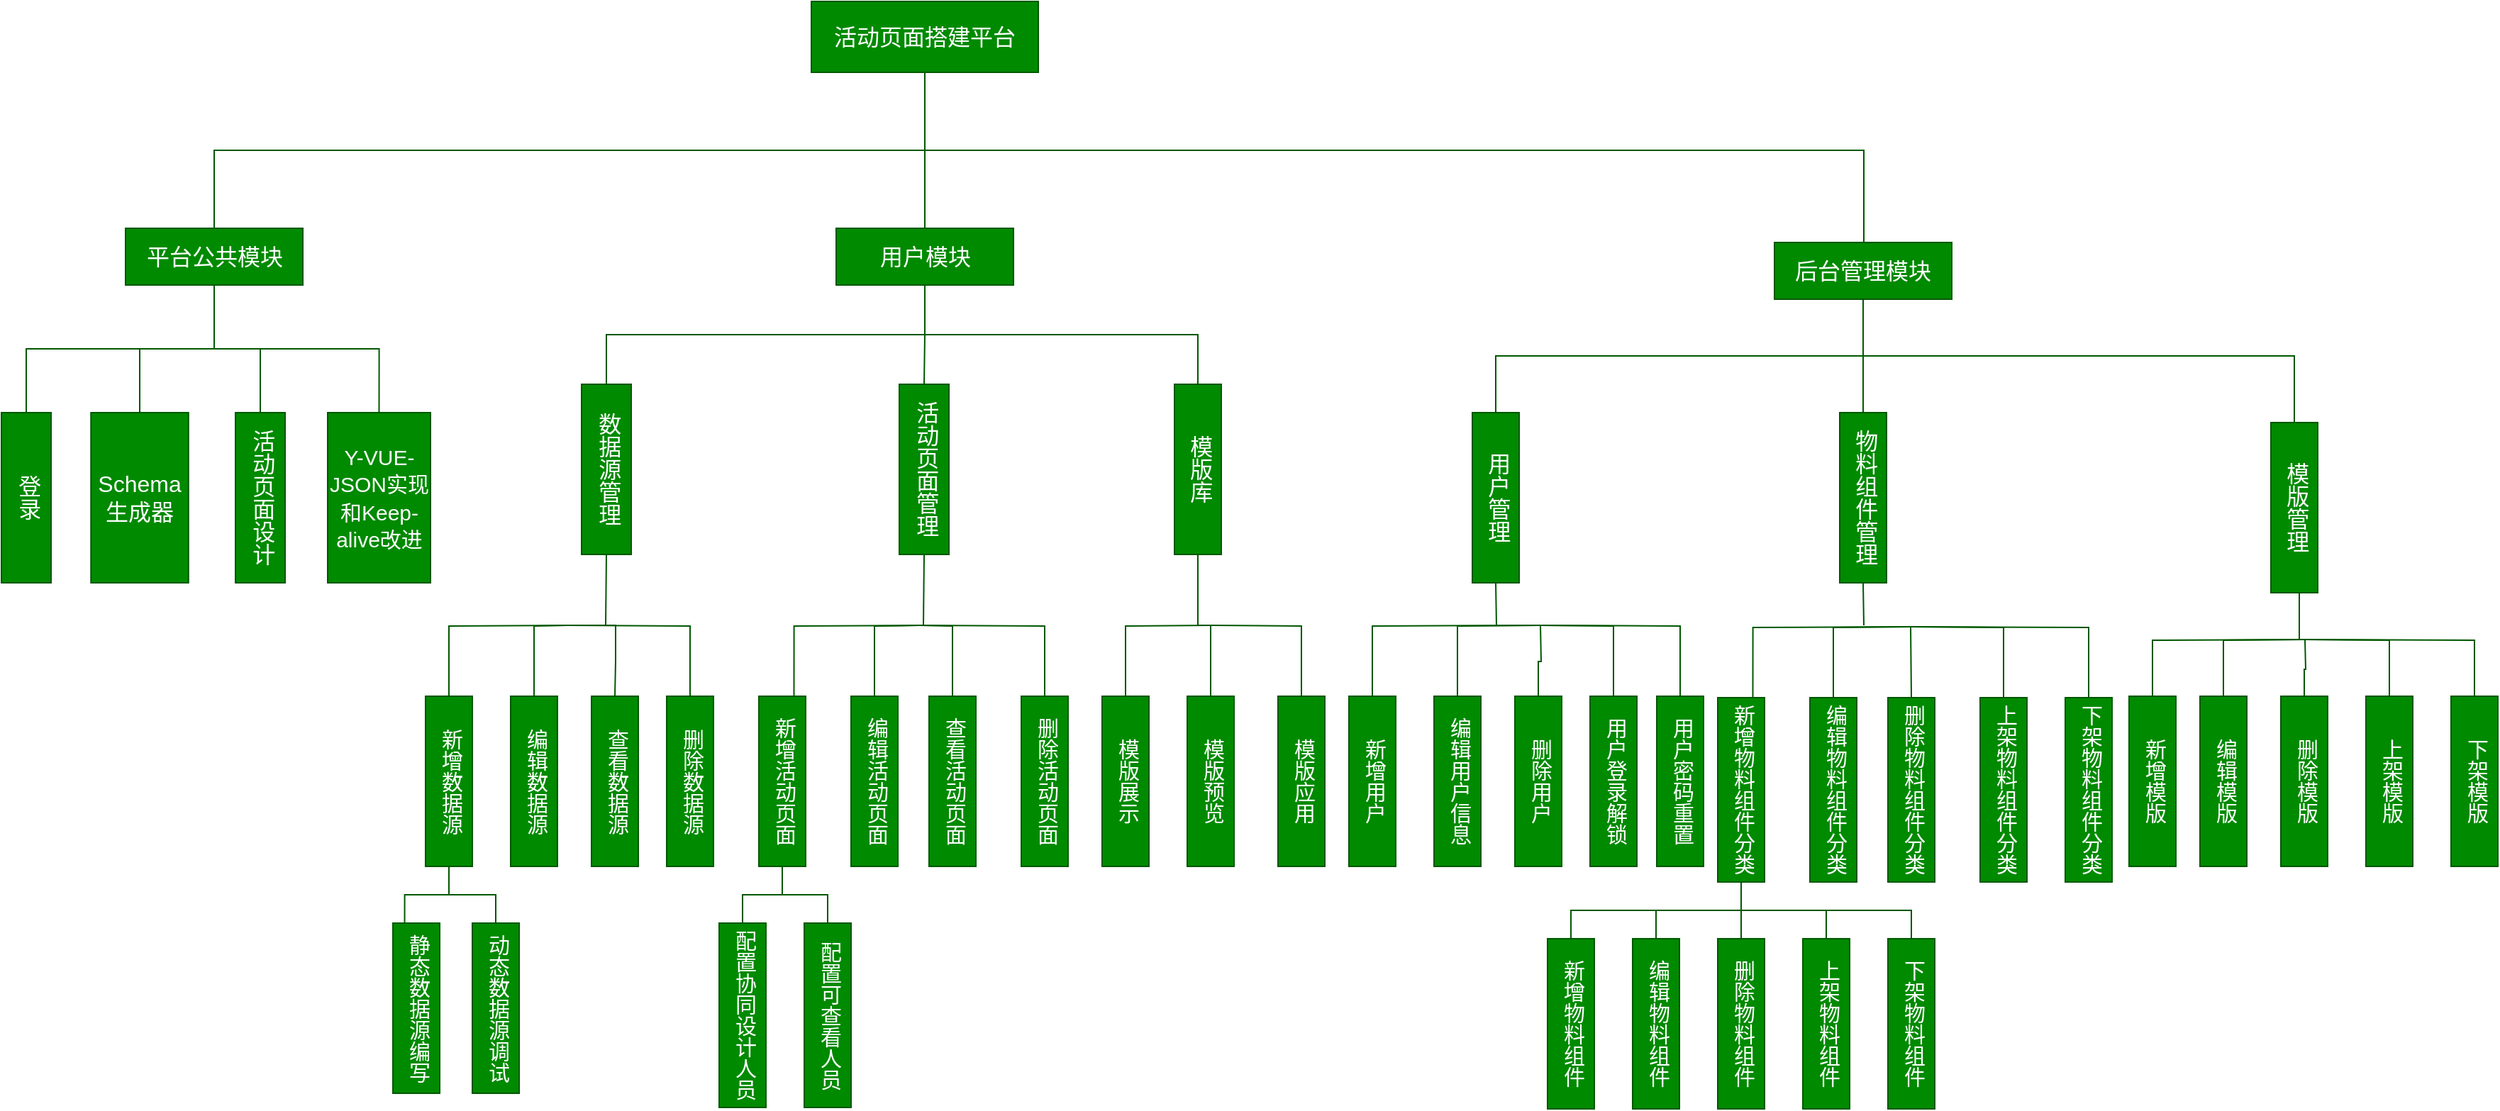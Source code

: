 <mxfile version="24.7.10">
  <diagram name="第 1 页" id="72ZHC42JVb6v5-2pjBy6">
    <mxGraphModel dx="2901" dy="3483" grid="1" gridSize="10" guides="1" tooltips="1" connect="1" arrows="1" fold="1" page="1" pageScale="1" pageWidth="827" pageHeight="1169" math="0" shadow="0">
      <root>
        <mxCell id="0" />
        <mxCell id="1" parent="0" />
        <mxCell id="pIB-OUyVMnTZojbpDNxz-1" style="edgeStyle=orthogonalEdgeStyle;rounded=0;orthogonalLoop=1;jettySize=auto;html=1;exitX=0.5;exitY=1;exitDx=0;exitDy=0;entryX=0.5;entryY=0;entryDx=0;entryDy=0;endArrow=none;endFill=0;fontSize=16;fillColor=#008a00;strokeColor=#005700;" edge="1" parent="1" source="pIB-OUyVMnTZojbpDNxz-4" target="pIB-OUyVMnTZojbpDNxz-8">
          <mxGeometry relative="1" as="geometry" />
        </mxCell>
        <mxCell id="pIB-OUyVMnTZojbpDNxz-2" style="edgeStyle=orthogonalEdgeStyle;rounded=0;orthogonalLoop=1;jettySize=auto;html=1;exitX=0.5;exitY=1;exitDx=0;exitDy=0;endArrow=none;endFill=0;fontSize=16;fillColor=#008a00;strokeColor=#005700;" edge="1" parent="1">
          <mxGeometry relative="1" as="geometry">
            <mxPoint x="441" y="-1995" as="sourcePoint" />
            <mxPoint x="1103" y="-1875" as="targetPoint" />
            <Array as="points">
              <mxPoint x="441" y="-1945" />
              <mxPoint x="1103" y="-1945" />
            </Array>
          </mxGeometry>
        </mxCell>
        <mxCell id="pIB-OUyVMnTZojbpDNxz-3" style="edgeStyle=orthogonalEdgeStyle;rounded=0;orthogonalLoop=1;jettySize=auto;html=1;exitX=0.5;exitY=1;exitDx=0;exitDy=0;entryX=0.5;entryY=0;entryDx=0;entryDy=0;endArrow=none;endFill=0;fontSize=16;fillColor=#008a00;strokeColor=#005700;" edge="1" parent="1" source="pIB-OUyVMnTZojbpDNxz-4" target="pIB-OUyVMnTZojbpDNxz-17">
          <mxGeometry relative="1" as="geometry" />
        </mxCell>
        <mxCell id="pIB-OUyVMnTZojbpDNxz-4" value="&lt;font style=&quot;font-size: 16px;&quot;&gt;活动页面搭建平台&lt;/font&gt;" style="rounded=0;whiteSpace=wrap;html=1;fontSize=16;fillColor=#008a00;fontColor=#ffffff;strokeColor=#005700;" vertex="1" parent="1">
          <mxGeometry x="361" y="-2050" width="160" height="50" as="geometry" />
        </mxCell>
        <mxCell id="pIB-OUyVMnTZojbpDNxz-5" style="edgeStyle=orthogonalEdgeStyle;rounded=0;orthogonalLoop=1;jettySize=auto;html=1;exitX=0.5;exitY=1;exitDx=0;exitDy=0;entryX=0.5;entryY=0;entryDx=0;entryDy=0;endArrow=none;endFill=0;fontSize=16;fillColor=#008a00;strokeColor=#005700;" edge="1" parent="1" source="pIB-OUyVMnTZojbpDNxz-8" target="pIB-OUyVMnTZojbpDNxz-18">
          <mxGeometry relative="1" as="geometry" />
        </mxCell>
        <mxCell id="pIB-OUyVMnTZojbpDNxz-6" style="edgeStyle=orthogonalEdgeStyle;rounded=0;orthogonalLoop=1;jettySize=auto;html=1;exitX=0.5;exitY=1;exitDx=0;exitDy=0;entryX=0.5;entryY=0;entryDx=0;entryDy=0;endArrow=none;endFill=0;fontSize=16;fillColor=#008a00;strokeColor=#005700;" edge="1" parent="1" source="pIB-OUyVMnTZojbpDNxz-8" target="pIB-OUyVMnTZojbpDNxz-19">
          <mxGeometry relative="1" as="geometry" />
        </mxCell>
        <mxCell id="pIB-OUyVMnTZojbpDNxz-7" style="edgeStyle=orthogonalEdgeStyle;rounded=0;orthogonalLoop=1;jettySize=auto;html=1;exitX=0.5;exitY=1;exitDx=0;exitDy=0;entryX=0.5;entryY=0;entryDx=0;entryDy=0;endArrow=none;endFill=0;fontSize=16;fillColor=#008a00;strokeColor=#005700;" edge="1" parent="1" source="pIB-OUyVMnTZojbpDNxz-8" target="pIB-OUyVMnTZojbpDNxz-20">
          <mxGeometry relative="1" as="geometry" />
        </mxCell>
        <mxCell id="pIB-OUyVMnTZojbpDNxz-8" value="用户模块" style="rounded=0;whiteSpace=wrap;html=1;fontSize=16;fillColor=#008a00;fontColor=#ffffff;strokeColor=#005700;" vertex="1" parent="1">
          <mxGeometry x="378.5" y="-1890" width="125" height="40" as="geometry" />
        </mxCell>
        <mxCell id="pIB-OUyVMnTZojbpDNxz-9" style="edgeStyle=orthogonalEdgeStyle;rounded=0;orthogonalLoop=1;jettySize=auto;html=1;exitX=0.5;exitY=1;exitDx=0;exitDy=0;entryX=0.5;entryY=0;entryDx=0;entryDy=0;endArrow=none;endFill=0;fontSize=16;fillColor=#008a00;strokeColor=#005700;" edge="1" parent="1" source="pIB-OUyVMnTZojbpDNxz-12" target="pIB-OUyVMnTZojbpDNxz-22">
          <mxGeometry relative="1" as="geometry" />
        </mxCell>
        <mxCell id="pIB-OUyVMnTZojbpDNxz-10" style="edgeStyle=orthogonalEdgeStyle;rounded=0;orthogonalLoop=1;jettySize=auto;html=1;exitX=0.5;exitY=1;exitDx=0;exitDy=0;entryX=0.5;entryY=0;entryDx=0;entryDy=0;endArrow=none;endFill=0;fontSize=16;fillColor=#008a00;strokeColor=#005700;" edge="1" parent="1" source="pIB-OUyVMnTZojbpDNxz-12" target="pIB-OUyVMnTZojbpDNxz-23">
          <mxGeometry relative="1" as="geometry" />
        </mxCell>
        <mxCell id="pIB-OUyVMnTZojbpDNxz-11" style="edgeStyle=orthogonalEdgeStyle;rounded=0;orthogonalLoop=1;jettySize=auto;html=1;exitX=0.5;exitY=1;exitDx=0;exitDy=0;entryX=0.5;entryY=0;entryDx=0;entryDy=0;endArrow=none;endFill=0;fontSize=16;fillColor=#008a00;strokeColor=#005700;" edge="1" parent="1" source="pIB-OUyVMnTZojbpDNxz-12" target="pIB-OUyVMnTZojbpDNxz-24">
          <mxGeometry relative="1" as="geometry">
            <Array as="points">
              <mxPoint x="1103" y="-1800" />
              <mxPoint x="1407" y="-1800" />
            </Array>
          </mxGeometry>
        </mxCell>
        <mxCell id="pIB-OUyVMnTZojbpDNxz-12" value="后台管理模块" style="rounded=0;whiteSpace=wrap;html=1;fontSize=16;fillColor=#008a00;fontColor=#ffffff;strokeColor=#005700;" vertex="1" parent="1">
          <mxGeometry x="1040" y="-1880" width="125" height="40" as="geometry" />
        </mxCell>
        <mxCell id="pIB-OUyVMnTZojbpDNxz-13" style="edgeStyle=orthogonalEdgeStyle;rounded=0;orthogonalLoop=1;jettySize=auto;html=1;exitX=0.5;exitY=1;exitDx=0;exitDy=0;endArrow=none;endFill=0;fontSize=16;fillColor=#008a00;strokeColor=#005700;" edge="1" parent="1" source="pIB-OUyVMnTZojbpDNxz-17" target="pIB-OUyVMnTZojbpDNxz-25">
          <mxGeometry relative="1" as="geometry" />
        </mxCell>
        <mxCell id="pIB-OUyVMnTZojbpDNxz-14" style="edgeStyle=orthogonalEdgeStyle;rounded=0;orthogonalLoop=1;jettySize=auto;html=1;exitX=0.5;exitY=1;exitDx=0;exitDy=0;entryX=0.5;entryY=0;entryDx=0;entryDy=0;endArrow=none;endFill=0;fontSize=16;fillColor=#008a00;strokeColor=#005700;" edge="1" parent="1" source="pIB-OUyVMnTZojbpDNxz-17" target="pIB-OUyVMnTZojbpDNxz-26">
          <mxGeometry relative="1" as="geometry" />
        </mxCell>
        <mxCell id="pIB-OUyVMnTZojbpDNxz-15" style="edgeStyle=orthogonalEdgeStyle;rounded=0;orthogonalLoop=1;jettySize=auto;html=1;exitX=0.5;exitY=1;exitDx=0;exitDy=0;endArrow=none;endFill=0;fontSize=16;fillColor=#008a00;strokeColor=#005700;" edge="1" parent="1" source="pIB-OUyVMnTZojbpDNxz-17" target="pIB-OUyVMnTZojbpDNxz-21">
          <mxGeometry relative="1" as="geometry" />
        </mxCell>
        <mxCell id="pIB-OUyVMnTZojbpDNxz-16" style="edgeStyle=orthogonalEdgeStyle;rounded=0;orthogonalLoop=1;jettySize=auto;html=1;exitX=0.5;exitY=1;exitDx=0;exitDy=0;entryX=0.5;entryY=0;entryDx=0;entryDy=0;endArrow=none;endFill=0;fillColor=#008a00;strokeColor=#005700;" edge="1" parent="1" source="pIB-OUyVMnTZojbpDNxz-17" target="pIB-OUyVMnTZojbpDNxz-27">
          <mxGeometry relative="1" as="geometry" />
        </mxCell>
        <mxCell id="pIB-OUyVMnTZojbpDNxz-17" value="平台公共模块" style="rounded=0;whiteSpace=wrap;html=1;fontSize=16;fillColor=#008a00;fontColor=#ffffff;strokeColor=#005700;" vertex="1" parent="1">
          <mxGeometry x="-122.5" y="-1890" width="125" height="40" as="geometry" />
        </mxCell>
        <mxCell id="pIB-OUyVMnTZojbpDNxz-62" style="edgeStyle=orthogonalEdgeStyle;rounded=0;orthogonalLoop=1;jettySize=auto;html=1;exitX=0.5;exitY=1;exitDx=0;exitDy=0;endArrow=none;endFill=0;fillColor=#008a00;strokeColor=#005700;" edge="1" parent="1" source="pIB-OUyVMnTZojbpDNxz-18">
          <mxGeometry relative="1" as="geometry">
            <mxPoint x="216" y="-1610" as="targetPoint" />
          </mxGeometry>
        </mxCell>
        <mxCell id="pIB-OUyVMnTZojbpDNxz-18" value="数据源管理" style="rounded=0;whiteSpace=wrap;html=1;verticalAlign=middle;align=center;labelPosition=center;verticalLabelPosition=middle;textDirection=vertical-rl;fontSize=16;fillColor=#008a00;fontColor=#ffffff;strokeColor=#005700;" vertex="1" parent="1">
          <mxGeometry x="199" y="-1780" width="35" height="120" as="geometry" />
        </mxCell>
        <mxCell id="pIB-OUyVMnTZojbpDNxz-61" style="edgeStyle=orthogonalEdgeStyle;rounded=0;orthogonalLoop=1;jettySize=auto;html=1;exitX=0.5;exitY=1;exitDx=0;exitDy=0;endArrow=none;endFill=0;fillColor=#008a00;strokeColor=#005700;" edge="1" parent="1" source="pIB-OUyVMnTZojbpDNxz-19">
          <mxGeometry relative="1" as="geometry">
            <mxPoint x="440" y="-1610" as="targetPoint" />
          </mxGeometry>
        </mxCell>
        <mxCell id="pIB-OUyVMnTZojbpDNxz-19" value="活动页面管理" style="rounded=0;whiteSpace=wrap;html=1;verticalAlign=middle;align=center;labelPosition=center;verticalLabelPosition=middle;textDirection=vertical-rl;strokeWidth=1;fontSize=16;fillColor=#008a00;fontColor=#ffffff;strokeColor=#005700;" vertex="1" parent="1">
          <mxGeometry x="423" y="-1780" width="35" height="120" as="geometry" />
        </mxCell>
        <mxCell id="pIB-OUyVMnTZojbpDNxz-64" style="edgeStyle=orthogonalEdgeStyle;rounded=0;orthogonalLoop=1;jettySize=auto;html=1;exitX=0.5;exitY=1;exitDx=0;exitDy=0;entryX=0.5;entryY=0;entryDx=0;entryDy=0;endArrow=none;endFill=0;fillColor=#008a00;strokeColor=#005700;" edge="1" parent="1" source="pIB-OUyVMnTZojbpDNxz-20" target="pIB-OUyVMnTZojbpDNxz-56">
          <mxGeometry relative="1" as="geometry" />
        </mxCell>
        <mxCell id="pIB-OUyVMnTZojbpDNxz-20" value="模版库" style="rounded=0;whiteSpace=wrap;html=1;verticalAlign=middle;align=center;labelPosition=center;verticalLabelPosition=middle;textDirection=vertical-rl;spacing=0;fontSize=16;fillColor=#008a00;fontColor=#ffffff;strokeColor=#005700;" vertex="1" parent="1">
          <mxGeometry x="617" y="-1780" width="33" height="120" as="geometry" />
        </mxCell>
        <mxCell id="pIB-OUyVMnTZojbpDNxz-21" value="活动页面设计" style="rounded=0;whiteSpace=wrap;html=1;verticalAlign=middle;align=center;labelPosition=center;verticalLabelPosition=middle;textDirection=vertical-rl;fontSize=16;fillColor=#008a00;fontColor=#ffffff;strokeColor=#005700;" vertex="1" parent="1">
          <mxGeometry x="-45" y="-1760" width="35" height="120" as="geometry" />
        </mxCell>
        <mxCell id="pIB-OUyVMnTZojbpDNxz-105" style="edgeStyle=orthogonalEdgeStyle;rounded=0;orthogonalLoop=1;jettySize=auto;html=1;exitX=0.5;exitY=1;exitDx=0;exitDy=0;endArrow=none;endFill=0;fillColor=#008a00;strokeColor=#005700;" edge="1" parent="1" source="pIB-OUyVMnTZojbpDNxz-22">
          <mxGeometry relative="1" as="geometry">
            <mxPoint x="844" y="-1610" as="targetPoint" />
          </mxGeometry>
        </mxCell>
        <mxCell id="pIB-OUyVMnTZojbpDNxz-22" value="用户管理" style="rounded=0;whiteSpace=wrap;html=1;verticalAlign=middle;align=center;labelPosition=center;verticalLabelPosition=middle;textDirection=vertical-rl;spacing=0;fontSize=16;fillColor=#008a00;fontColor=#ffffff;strokeColor=#005700;" vertex="1" parent="1">
          <mxGeometry x="827" y="-1760" width="33" height="120" as="geometry" />
        </mxCell>
        <mxCell id="pIB-OUyVMnTZojbpDNxz-106" style="edgeStyle=orthogonalEdgeStyle;rounded=0;orthogonalLoop=1;jettySize=auto;html=1;exitX=0.5;exitY=1;exitDx=0;exitDy=0;endArrow=none;endFill=0;fillColor=#008a00;strokeColor=#005700;" edge="1" parent="1" source="pIB-OUyVMnTZojbpDNxz-23">
          <mxGeometry relative="1" as="geometry">
            <mxPoint x="1103" y="-1610" as="targetPoint" />
          </mxGeometry>
        </mxCell>
        <mxCell id="pIB-OUyVMnTZojbpDNxz-23" value="物料组件管理" style="rounded=0;whiteSpace=wrap;html=1;verticalAlign=middle;align=center;labelPosition=center;verticalLabelPosition=middle;textDirection=vertical-rl;spacing=0;fontSize=16;fillColor=#008a00;fontColor=#ffffff;strokeColor=#005700;" vertex="1" parent="1">
          <mxGeometry x="1086" y="-1760" width="33" height="120" as="geometry" />
        </mxCell>
        <mxCell id="pIB-OUyVMnTZojbpDNxz-107" style="edgeStyle=orthogonalEdgeStyle;rounded=0;orthogonalLoop=1;jettySize=auto;html=1;exitX=0.5;exitY=1;exitDx=0;exitDy=0;endArrow=none;endFill=0;fillColor=#008a00;strokeColor=#005700;" edge="1" parent="1" source="pIB-OUyVMnTZojbpDNxz-24">
          <mxGeometry relative="1" as="geometry">
            <mxPoint x="1410" y="-1600" as="targetPoint" />
          </mxGeometry>
        </mxCell>
        <mxCell id="pIB-OUyVMnTZojbpDNxz-24" value="模版管理" style="rounded=0;whiteSpace=wrap;html=1;verticalAlign=middle;align=center;labelPosition=center;verticalLabelPosition=middle;textDirection=vertical-rl;spacing=0;fontSize=16;fillColor=#008a00;fontColor=#ffffff;strokeColor=#005700;" vertex="1" parent="1">
          <mxGeometry x="1390" y="-1753" width="33" height="120" as="geometry" />
        </mxCell>
        <mxCell id="pIB-OUyVMnTZojbpDNxz-25" value="Schema&lt;div style=&quot;font-size: 16px;&quot;&gt;生成器&lt;/div&gt;" style="rounded=0;whiteSpace=wrap;html=1;verticalAlign=middle;align=center;labelPosition=center;verticalLabelPosition=middle;textDirection=rtl;fontSize=16;fillColor=#008a00;fontColor=#ffffff;strokeColor=#005700;" vertex="1" parent="1">
          <mxGeometry x="-146.87" y="-1760" width="68.75" height="120" as="geometry" />
        </mxCell>
        <mxCell id="pIB-OUyVMnTZojbpDNxz-26" value="登录" style="rounded=0;whiteSpace=wrap;html=1;verticalAlign=middle;align=center;labelPosition=center;verticalLabelPosition=middle;textDirection=vertical-rl;fontSize=16;fillColor=#008a00;fontColor=#ffffff;strokeColor=#005700;" vertex="1" parent="1">
          <mxGeometry x="-210" y="-1760" width="35" height="120" as="geometry" />
        </mxCell>
        <mxCell id="pIB-OUyVMnTZojbpDNxz-27" value="&lt;font style=&quot;font-size: 15px;&quot;&gt;Y-VUE-JSON实现和Keep-alive改进&lt;/font&gt;" style="rounded=0;whiteSpace=wrap;html=1;verticalAlign=middle;align=center;labelPosition=center;verticalLabelPosition=middle;textDirection=rtl;fontSize=16;fillColor=#008a00;fontColor=#ffffff;strokeColor=#005700;" vertex="1" parent="1">
          <mxGeometry x="20" y="-1760" width="72.5" height="120" as="geometry" />
        </mxCell>
        <mxCell id="pIB-OUyVMnTZojbpDNxz-28" style="edgeStyle=orthogonalEdgeStyle;rounded=0;orthogonalLoop=1;jettySize=auto;html=1;exitX=0.5;exitY=1;exitDx=0;exitDy=0;entryX=0.5;entryY=0;entryDx=0;entryDy=0;endArrow=none;endFill=0;fontSize=15;fillColor=#008a00;strokeColor=#005700;" edge="1" parent="1" target="pIB-OUyVMnTZojbpDNxz-40">
          <mxGeometry relative="1" as="geometry">
            <mxPoint x="189" y="-1610" as="sourcePoint" />
          </mxGeometry>
        </mxCell>
        <mxCell id="pIB-OUyVMnTZojbpDNxz-29" style="edgeStyle=orthogonalEdgeStyle;rounded=0;orthogonalLoop=1;jettySize=auto;html=1;exitX=0.5;exitY=1;exitDx=0;exitDy=0;entryX=0.5;entryY=0;entryDx=0;entryDy=0;endArrow=none;endFill=0;fontSize=15;fillColor=#008a00;strokeColor=#005700;" edge="1" parent="1" target="pIB-OUyVMnTZojbpDNxz-41">
          <mxGeometry relative="1" as="geometry">
            <mxPoint x="189" y="-1610" as="sourcePoint" />
          </mxGeometry>
        </mxCell>
        <mxCell id="pIB-OUyVMnTZojbpDNxz-30" style="edgeStyle=orthogonalEdgeStyle;rounded=0;orthogonalLoop=1;jettySize=auto;html=1;exitX=0.5;exitY=1;exitDx=0;exitDy=0;entryX=0.5;entryY=0;entryDx=0;entryDy=0;endArrow=none;endFill=0;fontSize=15;fillColor=#008a00;strokeColor=#005700;" edge="1" parent="1" target="pIB-OUyVMnTZojbpDNxz-42">
          <mxGeometry relative="1" as="geometry">
            <Array as="points">
              <mxPoint x="223" y="-1610" />
              <mxPoint x="223" y="-1585" />
            </Array>
            <mxPoint x="189" y="-1610" as="sourcePoint" />
          </mxGeometry>
        </mxCell>
        <mxCell id="pIB-OUyVMnTZojbpDNxz-31" style="edgeStyle=orthogonalEdgeStyle;rounded=0;orthogonalLoop=1;jettySize=auto;html=1;exitX=0.5;exitY=1;exitDx=0;exitDy=0;entryX=0.5;entryY=0;entryDx=0;entryDy=0;endArrow=none;endFill=0;fontSize=15;fillColor=#008a00;strokeColor=#005700;" edge="1" parent="1" target="pIB-OUyVMnTZojbpDNxz-43">
          <mxGeometry relative="1" as="geometry">
            <mxPoint x="189" y="-1610" as="sourcePoint" />
          </mxGeometry>
        </mxCell>
        <mxCell id="pIB-OUyVMnTZojbpDNxz-32" style="edgeStyle=orthogonalEdgeStyle;rounded=0;orthogonalLoop=1;jettySize=auto;html=1;exitX=0.5;exitY=1;exitDx=0;exitDy=0;entryX=0.75;entryY=0;entryDx=0;entryDy=0;endArrow=none;endFill=0;fontSize=15;fillColor=#008a00;strokeColor=#005700;" edge="1" parent="1" target="pIB-OUyVMnTZojbpDNxz-48">
          <mxGeometry relative="1" as="geometry">
            <mxPoint x="437" y="-1610" as="sourcePoint" />
          </mxGeometry>
        </mxCell>
        <mxCell id="pIB-OUyVMnTZojbpDNxz-33" style="edgeStyle=orthogonalEdgeStyle;rounded=0;orthogonalLoop=1;jettySize=auto;html=1;exitX=0.5;exitY=1;exitDx=0;exitDy=0;entryX=0.5;entryY=0;entryDx=0;entryDy=0;endArrow=none;endFill=0;fontSize=15;fillColor=#008a00;strokeColor=#005700;" edge="1" parent="1" target="pIB-OUyVMnTZojbpDNxz-49">
          <mxGeometry relative="1" as="geometry">
            <mxPoint x="437" y="-1610" as="sourcePoint" />
          </mxGeometry>
        </mxCell>
        <mxCell id="pIB-OUyVMnTZojbpDNxz-34" style="edgeStyle=orthogonalEdgeStyle;rounded=0;orthogonalLoop=1;jettySize=auto;html=1;exitX=0.5;exitY=1;exitDx=0;exitDy=0;entryX=0.5;entryY=0;entryDx=0;entryDy=0;endArrow=none;endFill=0;fontSize=15;fillColor=#008a00;strokeColor=#005700;" edge="1" parent="1" target="pIB-OUyVMnTZojbpDNxz-50">
          <mxGeometry relative="1" as="geometry">
            <mxPoint x="437" y="-1610" as="sourcePoint" />
          </mxGeometry>
        </mxCell>
        <mxCell id="pIB-OUyVMnTZojbpDNxz-35" style="edgeStyle=orthogonalEdgeStyle;rounded=0;orthogonalLoop=1;jettySize=auto;html=1;exitX=0.5;exitY=1;exitDx=0;exitDy=0;entryX=0.5;entryY=0;entryDx=0;entryDy=0;endArrow=none;endFill=0;fontSize=15;fillColor=#008a00;strokeColor=#005700;" edge="1" parent="1" target="pIB-OUyVMnTZojbpDNxz-51">
          <mxGeometry relative="1" as="geometry">
            <mxPoint x="437" y="-1610" as="sourcePoint" />
          </mxGeometry>
        </mxCell>
        <mxCell id="pIB-OUyVMnTZojbpDNxz-36" style="edgeStyle=orthogonalEdgeStyle;rounded=0;orthogonalLoop=1;jettySize=auto;html=1;exitX=0.5;exitY=1;exitDx=0;exitDy=0;endArrow=none;endFill=0;fontSize=15;fillColor=#008a00;strokeColor=#005700;" edge="1" parent="1" target="pIB-OUyVMnTZojbpDNxz-54">
          <mxGeometry relative="1" as="geometry">
            <mxPoint x="643" y="-1610" as="sourcePoint" />
          </mxGeometry>
        </mxCell>
        <mxCell id="pIB-OUyVMnTZojbpDNxz-37" style="edgeStyle=orthogonalEdgeStyle;rounded=0;orthogonalLoop=1;jettySize=auto;html=1;exitX=0.5;exitY=1;exitDx=0;exitDy=0;entryX=0.5;entryY=0;entryDx=0;entryDy=0;endArrow=none;endFill=0;fontSize=15;fillColor=#008a00;strokeColor=#005700;" edge="1" parent="1" target="pIB-OUyVMnTZojbpDNxz-55">
          <mxGeometry relative="1" as="geometry">
            <mxPoint x="643" y="-1610" as="sourcePoint" />
          </mxGeometry>
        </mxCell>
        <mxCell id="pIB-OUyVMnTZojbpDNxz-38" style="edgeStyle=orthogonalEdgeStyle;rounded=0;orthogonalLoop=1;jettySize=auto;html=1;exitX=0.5;exitY=1;exitDx=0;exitDy=0;entryX=0.25;entryY=0;entryDx=0;entryDy=0;endArrow=none;endFill=0;fontSize=15;fillColor=#008a00;strokeColor=#005700;" edge="1" parent="1" source="pIB-OUyVMnTZojbpDNxz-40" target="pIB-OUyVMnTZojbpDNxz-44">
          <mxGeometry relative="1" as="geometry">
            <Array as="points">
              <mxPoint x="106" y="-1420" />
              <mxPoint x="74" y="-1420" />
            </Array>
          </mxGeometry>
        </mxCell>
        <mxCell id="pIB-OUyVMnTZojbpDNxz-39" style="edgeStyle=orthogonalEdgeStyle;rounded=0;orthogonalLoop=1;jettySize=auto;html=1;exitX=0.5;exitY=1;exitDx=0;exitDy=0;endArrow=none;endFill=0;fontSize=15;fillColor=#008a00;strokeColor=#005700;" edge="1" parent="1" source="pIB-OUyVMnTZojbpDNxz-40" target="pIB-OUyVMnTZojbpDNxz-45">
          <mxGeometry relative="1" as="geometry" />
        </mxCell>
        <mxCell id="pIB-OUyVMnTZojbpDNxz-40" value="新增数据源" style="rounded=0;whiteSpace=wrap;html=1;verticalAlign=middle;align=center;labelPosition=center;verticalLabelPosition=middle;textDirection=vertical-rl;spacing=0;fontSize=15;fillColor=#008a00;fontColor=#ffffff;strokeColor=#005700;" vertex="1" parent="1">
          <mxGeometry x="89" y="-1560" width="33" height="120" as="geometry" />
        </mxCell>
        <mxCell id="pIB-OUyVMnTZojbpDNxz-41" value="编辑数据源" style="rounded=0;whiteSpace=wrap;html=1;verticalAlign=middle;align=center;labelPosition=center;verticalLabelPosition=middle;textDirection=vertical-rl;spacing=0;fontSize=15;fillColor=#008a00;fontColor=#ffffff;strokeColor=#005700;" vertex="1" parent="1">
          <mxGeometry x="149" y="-1560" width="33" height="120" as="geometry" />
        </mxCell>
        <mxCell id="pIB-OUyVMnTZojbpDNxz-42" value="查看数据源" style="rounded=0;whiteSpace=wrap;html=1;verticalAlign=middle;align=center;labelPosition=center;verticalLabelPosition=middle;textDirection=vertical-rl;spacing=0;fontSize=15;fillColor=#008a00;fontColor=#ffffff;strokeColor=#005700;" vertex="1" parent="1">
          <mxGeometry x="206" y="-1560" width="33" height="120" as="geometry" />
        </mxCell>
        <mxCell id="pIB-OUyVMnTZojbpDNxz-43" value="删除数据源" style="rounded=0;whiteSpace=wrap;html=1;verticalAlign=middle;align=center;labelPosition=center;verticalLabelPosition=middle;textDirection=vertical-rl;spacing=0;fontSize=15;fillColor=#008a00;fontColor=#ffffff;strokeColor=#005700;" vertex="1" parent="1">
          <mxGeometry x="259" y="-1560" width="33" height="120" as="geometry" />
        </mxCell>
        <mxCell id="pIB-OUyVMnTZojbpDNxz-44" value="静态数据源编写" style="rounded=0;whiteSpace=wrap;html=1;verticalAlign=middle;align=center;labelPosition=center;verticalLabelPosition=middle;textDirection=vertical-rl;spacing=0;fontSize=15;fillColor=#008a00;fontColor=#ffffff;strokeColor=#005700;" vertex="1" parent="1">
          <mxGeometry x="66" y="-1400" width="33" height="120" as="geometry" />
        </mxCell>
        <mxCell id="pIB-OUyVMnTZojbpDNxz-45" value="动态数据源调试" style="rounded=0;whiteSpace=wrap;html=1;verticalAlign=middle;align=center;labelPosition=center;verticalLabelPosition=middle;textDirection=vertical-rl;spacing=0;fontSize=15;fillColor=#008a00;fontColor=#ffffff;strokeColor=#005700;" vertex="1" parent="1">
          <mxGeometry x="122" y="-1400" width="33" height="120" as="geometry" />
        </mxCell>
        <mxCell id="pIB-OUyVMnTZojbpDNxz-46" style="edgeStyle=orthogonalEdgeStyle;rounded=0;orthogonalLoop=1;jettySize=auto;html=1;exitX=0.5;exitY=1;exitDx=0;exitDy=0;entryX=0.5;entryY=0;entryDx=0;entryDy=0;endArrow=none;endFill=0;fontSize=15;fillColor=#008a00;strokeColor=#005700;" edge="1" parent="1" source="pIB-OUyVMnTZojbpDNxz-48" target="pIB-OUyVMnTZojbpDNxz-52">
          <mxGeometry relative="1" as="geometry" />
        </mxCell>
        <mxCell id="pIB-OUyVMnTZojbpDNxz-47" style="edgeStyle=orthogonalEdgeStyle;rounded=0;orthogonalLoop=1;jettySize=auto;html=1;exitX=0.5;exitY=1;exitDx=0;exitDy=0;entryX=0.5;entryY=0;entryDx=0;entryDy=0;endArrow=none;endFill=0;fontSize=15;fillColor=#008a00;strokeColor=#005700;" edge="1" parent="1" source="pIB-OUyVMnTZojbpDNxz-48" target="pIB-OUyVMnTZojbpDNxz-53">
          <mxGeometry relative="1" as="geometry" />
        </mxCell>
        <mxCell id="pIB-OUyVMnTZojbpDNxz-48" value="新增活动页面" style="rounded=0;whiteSpace=wrap;html=1;verticalAlign=middle;align=center;labelPosition=center;verticalLabelPosition=middle;textDirection=vertical-rl;spacing=0;fontSize=15;fillColor=#008a00;fontColor=#ffffff;strokeColor=#005700;" vertex="1" parent="1">
          <mxGeometry x="324" y="-1560" width="33" height="120" as="geometry" />
        </mxCell>
        <mxCell id="pIB-OUyVMnTZojbpDNxz-49" value="编辑活动页面" style="rounded=0;whiteSpace=wrap;html=1;verticalAlign=middle;align=center;labelPosition=center;verticalLabelPosition=middle;textDirection=vertical-rl;spacing=0;fontSize=15;fillColor=#008a00;fontColor=#ffffff;strokeColor=#005700;" vertex="1" parent="1">
          <mxGeometry x="389" y="-1560" width="33" height="120" as="geometry" />
        </mxCell>
        <mxCell id="pIB-OUyVMnTZojbpDNxz-50" value="查看活动页面" style="rounded=0;whiteSpace=wrap;html=1;verticalAlign=middle;align=center;labelPosition=center;verticalLabelPosition=middle;textDirection=vertical-rl;spacing=0;fontSize=15;fillColor=#008a00;fontColor=#ffffff;strokeColor=#005700;" vertex="1" parent="1">
          <mxGeometry x="444" y="-1560" width="33" height="120" as="geometry" />
        </mxCell>
        <mxCell id="pIB-OUyVMnTZojbpDNxz-51" value="删除活动页面" style="rounded=0;whiteSpace=wrap;html=1;verticalAlign=middle;align=center;labelPosition=center;verticalLabelPosition=middle;textDirection=vertical-rl;spacing=0;fontSize=15;fillColor=#008a00;fontColor=#ffffff;strokeColor=#005700;" vertex="1" parent="1">
          <mxGeometry x="509" y="-1560" width="33" height="120" as="geometry" />
        </mxCell>
        <mxCell id="pIB-OUyVMnTZojbpDNxz-52" value="配置协同设计人员" style="rounded=0;whiteSpace=wrap;html=1;verticalAlign=middle;align=center;labelPosition=center;verticalLabelPosition=middle;textDirection=vertical-rl;spacing=0;fontSize=15;fillColor=#008a00;fontColor=#ffffff;strokeColor=#005700;" vertex="1" parent="1">
          <mxGeometry x="296" y="-1400" width="33" height="130" as="geometry" />
        </mxCell>
        <mxCell id="pIB-OUyVMnTZojbpDNxz-53" value="配置可查看人员" style="rounded=0;whiteSpace=wrap;html=1;verticalAlign=middle;align=center;labelPosition=center;verticalLabelPosition=middle;textDirection=vertical-rl;spacing=0;fontSize=15;fillColor=#008a00;fontColor=#ffffff;strokeColor=#005700;" vertex="1" parent="1">
          <mxGeometry x="356" y="-1400" width="33" height="130" as="geometry" />
        </mxCell>
        <mxCell id="pIB-OUyVMnTZojbpDNxz-54" value="模版展示" style="rounded=0;whiteSpace=wrap;html=1;verticalAlign=middle;align=center;labelPosition=center;verticalLabelPosition=middle;textDirection=vertical-rl;spacing=0;fontSize=15;fillColor=#008a00;fontColor=#ffffff;strokeColor=#005700;" vertex="1" parent="1">
          <mxGeometry x="566" y="-1560" width="33" height="120" as="geometry" />
        </mxCell>
        <mxCell id="pIB-OUyVMnTZojbpDNxz-55" value="模版应用" style="rounded=0;whiteSpace=wrap;html=1;verticalAlign=middle;align=center;labelPosition=center;verticalLabelPosition=middle;textDirection=vertical-rl;spacing=0;fontSize=15;fillColor=#008a00;fontColor=#ffffff;strokeColor=#005700;" vertex="1" parent="1">
          <mxGeometry x="690" y="-1560" width="33" height="120" as="geometry" />
        </mxCell>
        <mxCell id="pIB-OUyVMnTZojbpDNxz-56" value="模版预览" style="rounded=0;whiteSpace=wrap;html=1;verticalAlign=middle;align=center;labelPosition=center;verticalLabelPosition=middle;textDirection=vertical-rl;spacing=0;fontSize=15;fillColor=#008a00;fontColor=#ffffff;strokeColor=#005700;" vertex="1" parent="1">
          <mxGeometry x="626" y="-1560" width="33" height="120" as="geometry" />
        </mxCell>
        <mxCell id="pIB-OUyVMnTZojbpDNxz-65" style="edgeStyle=orthogonalEdgeStyle;rounded=0;orthogonalLoop=1;jettySize=auto;html=1;exitX=0.5;exitY=1;exitDx=0;exitDy=0;entryX=0.5;entryY=0;entryDx=0;entryDy=0;endArrow=none;endFill=0;fontSize=15;fillColor=#008a00;strokeColor=#005700;" edge="1" parent="1" target="pIB-OUyVMnTZojbpDNxz-80">
          <mxGeometry relative="1" as="geometry">
            <mxPoint x="875" y="-1610" as="sourcePoint" />
          </mxGeometry>
        </mxCell>
        <mxCell id="pIB-OUyVMnTZojbpDNxz-66" style="edgeStyle=orthogonalEdgeStyle;rounded=0;orthogonalLoop=1;jettySize=auto;html=1;exitX=0.5;exitY=1;exitDx=0;exitDy=0;entryX=0.5;entryY=0;entryDx=0;entryDy=0;endArrow=none;endFill=0;fontSize=15;fillColor=#008a00;strokeColor=#005700;" edge="1" parent="1" target="pIB-OUyVMnTZojbpDNxz-81">
          <mxGeometry relative="1" as="geometry">
            <mxPoint x="875" y="-1610" as="sourcePoint" />
          </mxGeometry>
        </mxCell>
        <mxCell id="pIB-OUyVMnTZojbpDNxz-67" style="edgeStyle=orthogonalEdgeStyle;rounded=0;orthogonalLoop=1;jettySize=auto;html=1;exitX=0.5;exitY=1;exitDx=0;exitDy=0;entryX=0.5;entryY=0;entryDx=0;entryDy=0;endArrow=none;endFill=0;fontSize=15;fillColor=#008a00;strokeColor=#005700;" edge="1" parent="1" target="pIB-OUyVMnTZojbpDNxz-83">
          <mxGeometry relative="1" as="geometry">
            <mxPoint x="875" y="-1610" as="sourcePoint" />
          </mxGeometry>
        </mxCell>
        <mxCell id="pIB-OUyVMnTZojbpDNxz-68" style="edgeStyle=orthogonalEdgeStyle;rounded=0;orthogonalLoop=1;jettySize=auto;html=1;exitX=0.5;exitY=1;exitDx=0;exitDy=0;entryX=0.5;entryY=0;entryDx=0;entryDy=0;endArrow=none;endFill=0;fontSize=15;fillColor=#008a00;strokeColor=#005700;" edge="1" parent="1" target="pIB-OUyVMnTZojbpDNxz-82">
          <mxGeometry relative="1" as="geometry">
            <mxPoint x="875" y="-1610" as="sourcePoint" />
          </mxGeometry>
        </mxCell>
        <mxCell id="pIB-OUyVMnTZojbpDNxz-69" style="edgeStyle=orthogonalEdgeStyle;rounded=0;orthogonalLoop=1;jettySize=auto;html=1;exitX=0.5;exitY=1;exitDx=0;exitDy=0;entryX=0.5;entryY=0;entryDx=0;entryDy=0;endArrow=none;endFill=0;fontSize=15;fillColor=#008a00;strokeColor=#005700;" edge="1" parent="1" target="pIB-OUyVMnTZojbpDNxz-98">
          <mxGeometry relative="1" as="geometry">
            <mxPoint x="875" y="-1610" as="sourcePoint" />
          </mxGeometry>
        </mxCell>
        <mxCell id="pIB-OUyVMnTZojbpDNxz-70" style="edgeStyle=orthogonalEdgeStyle;rounded=0;orthogonalLoop=1;jettySize=auto;html=1;exitX=0.5;exitY=1;exitDx=0;exitDy=0;entryX=0.75;entryY=0;entryDx=0;entryDy=0;endArrow=none;endFill=0;fontSize=15;fillColor=#008a00;strokeColor=#005700;" edge="1" parent="1" target="pIB-OUyVMnTZojbpDNxz-89">
          <mxGeometry relative="1" as="geometry">
            <mxPoint x="1136" y="-1609" as="sourcePoint" />
          </mxGeometry>
        </mxCell>
        <mxCell id="pIB-OUyVMnTZojbpDNxz-71" style="edgeStyle=orthogonalEdgeStyle;rounded=0;orthogonalLoop=1;jettySize=auto;html=1;exitX=0.5;exitY=1;exitDx=0;exitDy=0;entryX=0.5;entryY=0;entryDx=0;entryDy=0;endArrow=none;endFill=0;fontSize=15;fillColor=#008a00;strokeColor=#005700;" edge="1" parent="1" target="pIB-OUyVMnTZojbpDNxz-90">
          <mxGeometry relative="1" as="geometry">
            <mxPoint x="1136" y="-1609" as="sourcePoint" />
          </mxGeometry>
        </mxCell>
        <mxCell id="pIB-OUyVMnTZojbpDNxz-72" style="edgeStyle=orthogonalEdgeStyle;rounded=0;orthogonalLoop=1;jettySize=auto;html=1;exitX=0.5;exitY=1;exitDx=0;exitDy=0;entryX=0.5;entryY=0;entryDx=0;entryDy=0;endArrow=none;endFill=0;fontSize=15;fillColor=#008a00;strokeColor=#005700;" edge="1" parent="1" target="pIB-OUyVMnTZojbpDNxz-91">
          <mxGeometry relative="1" as="geometry">
            <mxPoint x="1136" y="-1609" as="sourcePoint" />
          </mxGeometry>
        </mxCell>
        <mxCell id="pIB-OUyVMnTZojbpDNxz-73" style="edgeStyle=orthogonalEdgeStyle;rounded=0;orthogonalLoop=1;jettySize=auto;html=1;exitX=0.5;exitY=1;exitDx=0;exitDy=0;entryX=0.5;entryY=0;entryDx=0;entryDy=0;endArrow=none;endFill=0;fontSize=15;fillColor=#008a00;strokeColor=#005700;" edge="1" parent="1" target="pIB-OUyVMnTZojbpDNxz-92">
          <mxGeometry relative="1" as="geometry">
            <mxPoint x="1136" y="-1609" as="sourcePoint" />
          </mxGeometry>
        </mxCell>
        <mxCell id="pIB-OUyVMnTZojbpDNxz-74" style="edgeStyle=orthogonalEdgeStyle;rounded=0;orthogonalLoop=1;jettySize=auto;html=1;exitX=0.5;exitY=1;exitDx=0;exitDy=0;entryX=0.5;entryY=0;entryDx=0;entryDy=0;endArrow=none;endFill=0;fontSize=15;fillColor=#008a00;strokeColor=#005700;" edge="1" parent="1" target="pIB-OUyVMnTZojbpDNxz-93">
          <mxGeometry relative="1" as="geometry">
            <mxPoint x="1136" y="-1609" as="sourcePoint" />
          </mxGeometry>
        </mxCell>
        <mxCell id="pIB-OUyVMnTZojbpDNxz-75" style="edgeStyle=orthogonalEdgeStyle;rounded=0;orthogonalLoop=1;jettySize=auto;html=1;exitX=0.5;exitY=1;exitDx=0;exitDy=0;endArrow=none;endFill=0;fontSize=15;fillColor=#008a00;strokeColor=#005700;" edge="1" parent="1" target="pIB-OUyVMnTZojbpDNxz-96">
          <mxGeometry relative="1" as="geometry">
            <mxPoint x="1414" y="-1600" as="sourcePoint" />
          </mxGeometry>
        </mxCell>
        <mxCell id="pIB-OUyVMnTZojbpDNxz-76" style="edgeStyle=orthogonalEdgeStyle;rounded=0;orthogonalLoop=1;jettySize=auto;html=1;exitX=0.5;exitY=1;exitDx=0;exitDy=0;entryX=0.5;entryY=0;entryDx=0;entryDy=0;endArrow=none;endFill=0;fontSize=15;fillColor=#008a00;strokeColor=#005700;" edge="1" parent="1" target="pIB-OUyVMnTZojbpDNxz-97">
          <mxGeometry relative="1" as="geometry">
            <mxPoint x="1414" y="-1600" as="sourcePoint" />
          </mxGeometry>
        </mxCell>
        <mxCell id="pIB-OUyVMnTZojbpDNxz-77" style="edgeStyle=orthogonalEdgeStyle;rounded=0;orthogonalLoop=1;jettySize=auto;html=1;exitX=0.5;exitY=1;exitDx=0;exitDy=0;entryX=0.5;entryY=0;entryDx=0;entryDy=0;endArrow=none;endFill=0;fontSize=15;fillColor=#008a00;strokeColor=#005700;" edge="1" parent="1" target="pIB-OUyVMnTZojbpDNxz-102">
          <mxGeometry relative="1" as="geometry">
            <mxPoint x="1414" y="-1600" as="sourcePoint" />
          </mxGeometry>
        </mxCell>
        <mxCell id="pIB-OUyVMnTZojbpDNxz-78" style="edgeStyle=orthogonalEdgeStyle;rounded=0;orthogonalLoop=1;jettySize=auto;html=1;exitX=0.5;exitY=1;exitDx=0;exitDy=0;entryX=0.5;entryY=0;entryDx=0;entryDy=0;endArrow=none;endFill=0;fontSize=15;fillColor=#008a00;strokeColor=#005700;" edge="1" parent="1" target="pIB-OUyVMnTZojbpDNxz-103">
          <mxGeometry relative="1" as="geometry">
            <mxPoint x="1414" y="-1600" as="sourcePoint" />
          </mxGeometry>
        </mxCell>
        <mxCell id="pIB-OUyVMnTZojbpDNxz-79" style="edgeStyle=orthogonalEdgeStyle;rounded=0;orthogonalLoop=1;jettySize=auto;html=1;exitX=0.5;exitY=1;exitDx=0;exitDy=0;entryX=0.5;entryY=0;entryDx=0;entryDy=0;endArrow=none;endFill=0;fontSize=15;fillColor=#008a00;strokeColor=#005700;" edge="1" parent="1" target="pIB-OUyVMnTZojbpDNxz-104">
          <mxGeometry relative="1" as="geometry">
            <mxPoint x="1414" y="-1600" as="sourcePoint" />
          </mxGeometry>
        </mxCell>
        <mxCell id="pIB-OUyVMnTZojbpDNxz-80" value="新增用户" style="rounded=0;whiteSpace=wrap;html=1;verticalAlign=middle;align=center;labelPosition=center;verticalLabelPosition=middle;textDirection=vertical-rl;spacing=0;fontSize=15;fillColor=#008a00;fontColor=#ffffff;strokeColor=#005700;" vertex="1" parent="1">
          <mxGeometry x="740" y="-1560" width="33" height="120" as="geometry" />
        </mxCell>
        <mxCell id="pIB-OUyVMnTZojbpDNxz-81" value="编辑用户信息" style="rounded=0;whiteSpace=wrap;html=1;verticalAlign=middle;align=center;labelPosition=center;verticalLabelPosition=middle;textDirection=vertical-rl;spacing=0;fontSize=15;fillColor=#008a00;fontColor=#ffffff;strokeColor=#005700;" vertex="1" parent="1">
          <mxGeometry x="800" y="-1560" width="33" height="120" as="geometry" />
        </mxCell>
        <mxCell id="pIB-OUyVMnTZojbpDNxz-82" value="删除用户" style="rounded=0;whiteSpace=wrap;html=1;verticalAlign=middle;align=center;labelPosition=center;verticalLabelPosition=middle;textDirection=vertical-rl;spacing=0;fontSize=15;fillColor=#008a00;fontColor=#ffffff;strokeColor=#005700;" vertex="1" parent="1">
          <mxGeometry x="857" y="-1560" width="33" height="120" as="geometry" />
        </mxCell>
        <mxCell id="pIB-OUyVMnTZojbpDNxz-83" value="用户登录解锁" style="rounded=0;whiteSpace=wrap;html=1;verticalAlign=middle;align=center;labelPosition=center;verticalLabelPosition=middle;textDirection=vertical-rl;spacing=0;fontSize=15;fillColor=#008a00;fontColor=#ffffff;strokeColor=#005700;" vertex="1" parent="1">
          <mxGeometry x="910" y="-1560" width="33" height="120" as="geometry" />
        </mxCell>
        <mxCell id="pIB-OUyVMnTZojbpDNxz-84" style="edgeStyle=orthogonalEdgeStyle;rounded=0;orthogonalLoop=1;jettySize=auto;html=1;exitX=0.5;exitY=1;exitDx=0;exitDy=0;entryX=0.5;entryY=0;entryDx=0;entryDy=0;endArrow=none;endFill=0;fontSize=15;fillColor=#008a00;strokeColor=#005700;" edge="1" parent="1" source="pIB-OUyVMnTZojbpDNxz-89" target="pIB-OUyVMnTZojbpDNxz-94">
          <mxGeometry relative="1" as="geometry" />
        </mxCell>
        <mxCell id="pIB-OUyVMnTZojbpDNxz-85" style="edgeStyle=orthogonalEdgeStyle;rounded=0;orthogonalLoop=1;jettySize=auto;html=1;exitX=0.5;exitY=1;exitDx=0;exitDy=0;entryX=0.5;entryY=0;entryDx=0;entryDy=0;endArrow=none;endFill=0;fontSize=15;fillColor=#008a00;strokeColor=#005700;" edge="1" parent="1" source="pIB-OUyVMnTZojbpDNxz-89" target="pIB-OUyVMnTZojbpDNxz-95">
          <mxGeometry relative="1" as="geometry" />
        </mxCell>
        <mxCell id="pIB-OUyVMnTZojbpDNxz-86" style="edgeStyle=orthogonalEdgeStyle;rounded=0;orthogonalLoop=1;jettySize=auto;html=1;exitX=0.5;exitY=1;exitDx=0;exitDy=0;entryX=0.5;entryY=0;entryDx=0;entryDy=0;endArrow=none;endFill=0;fontSize=15;fillColor=#008a00;strokeColor=#005700;" edge="1" parent="1" source="pIB-OUyVMnTZojbpDNxz-89" target="pIB-OUyVMnTZojbpDNxz-99">
          <mxGeometry relative="1" as="geometry" />
        </mxCell>
        <mxCell id="pIB-OUyVMnTZojbpDNxz-87" style="edgeStyle=orthogonalEdgeStyle;rounded=0;orthogonalLoop=1;jettySize=auto;html=1;exitX=0.5;exitY=1;exitDx=0;exitDy=0;entryX=0.5;entryY=0;entryDx=0;entryDy=0;endArrow=none;endFill=0;fontSize=15;fillColor=#008a00;strokeColor=#005700;" edge="1" parent="1" source="pIB-OUyVMnTZojbpDNxz-89" target="pIB-OUyVMnTZojbpDNxz-100">
          <mxGeometry relative="1" as="geometry" />
        </mxCell>
        <mxCell id="pIB-OUyVMnTZojbpDNxz-88" style="edgeStyle=orthogonalEdgeStyle;rounded=0;orthogonalLoop=1;jettySize=auto;html=1;exitX=0.5;exitY=1;exitDx=0;exitDy=0;entryX=0.5;entryY=0;entryDx=0;entryDy=0;endArrow=none;endFill=0;fontSize=15;fillColor=#008a00;strokeColor=#005700;" edge="1" parent="1" source="pIB-OUyVMnTZojbpDNxz-89" target="pIB-OUyVMnTZojbpDNxz-101">
          <mxGeometry relative="1" as="geometry" />
        </mxCell>
        <mxCell id="pIB-OUyVMnTZojbpDNxz-89" value="新增物料组件分类" style="rounded=0;whiteSpace=wrap;html=1;verticalAlign=middle;align=center;labelPosition=center;verticalLabelPosition=middle;textDirection=vertical-rl;spacing=0;fontSize=15;fillColor=#008a00;fontColor=#ffffff;strokeColor=#005700;" vertex="1" parent="1">
          <mxGeometry x="1000" y="-1559" width="33" height="130" as="geometry" />
        </mxCell>
        <mxCell id="pIB-OUyVMnTZojbpDNxz-90" value="编辑物料组件分类" style="rounded=0;whiteSpace=wrap;html=1;verticalAlign=middle;align=center;labelPosition=center;verticalLabelPosition=middle;textDirection=vertical-rl;spacing=0;fontSize=15;fillColor=#008a00;fontColor=#ffffff;strokeColor=#005700;" vertex="1" parent="1">
          <mxGeometry x="1065" y="-1559" width="33" height="130" as="geometry" />
        </mxCell>
        <mxCell id="pIB-OUyVMnTZojbpDNxz-91" value="删除物料组件分类" style="rounded=0;whiteSpace=wrap;html=1;verticalAlign=middle;align=center;labelPosition=center;verticalLabelPosition=middle;textDirection=vertical-rl;spacing=0;fontSize=15;fillColor=#008a00;fontColor=#ffffff;strokeColor=#005700;" vertex="1" parent="1">
          <mxGeometry x="1120" y="-1559" width="33" height="130" as="geometry" />
        </mxCell>
        <mxCell id="pIB-OUyVMnTZojbpDNxz-92" value="上架物料组件分类" style="rounded=0;whiteSpace=wrap;html=1;verticalAlign=middle;align=center;labelPosition=center;verticalLabelPosition=middle;textDirection=vertical-rl;spacing=0;fontSize=15;fillColor=#008a00;fontColor=#ffffff;strokeColor=#005700;" vertex="1" parent="1">
          <mxGeometry x="1185" y="-1559" width="33" height="130" as="geometry" />
        </mxCell>
        <mxCell id="pIB-OUyVMnTZojbpDNxz-93" value="下架物料组件分类" style="rounded=0;whiteSpace=wrap;html=1;verticalAlign=middle;align=center;labelPosition=center;verticalLabelPosition=middle;textDirection=vertical-rl;spacing=0;fontSize=15;fillColor=#008a00;fontColor=#ffffff;strokeColor=#005700;" vertex="1" parent="1">
          <mxGeometry x="1245" y="-1559" width="33" height="130" as="geometry" />
        </mxCell>
        <mxCell id="pIB-OUyVMnTZojbpDNxz-94" value="新增物料组件" style="rounded=0;whiteSpace=wrap;html=1;verticalAlign=middle;align=center;labelPosition=center;verticalLabelPosition=middle;textDirection=vertical-rl;spacing=0;fontSize=15;fillColor=#008a00;fontColor=#ffffff;strokeColor=#005700;" vertex="1" parent="1">
          <mxGeometry x="880" y="-1389" width="33" height="120" as="geometry" />
        </mxCell>
        <mxCell id="pIB-OUyVMnTZojbpDNxz-95" value="编辑物料组件" style="rounded=0;whiteSpace=wrap;html=1;verticalAlign=middle;align=center;labelPosition=center;verticalLabelPosition=middle;textDirection=vertical-rl;spacing=0;fontSize=15;fillColor=#008a00;fontColor=#ffffff;strokeColor=#005700;" vertex="1" parent="1">
          <mxGeometry x="940" y="-1389" width="33" height="120" as="geometry" />
        </mxCell>
        <mxCell id="pIB-OUyVMnTZojbpDNxz-96" value="新增模版" style="rounded=0;whiteSpace=wrap;html=1;verticalAlign=middle;align=center;labelPosition=center;verticalLabelPosition=middle;textDirection=vertical-rl;spacing=0;fontSize=15;fillColor=#008a00;fontColor=#ffffff;strokeColor=#005700;" vertex="1" parent="1">
          <mxGeometry x="1290" y="-1560" width="33" height="120" as="geometry" />
        </mxCell>
        <mxCell id="pIB-OUyVMnTZojbpDNxz-97" value="编辑模版" style="rounded=0;whiteSpace=wrap;html=1;verticalAlign=middle;align=center;labelPosition=center;verticalLabelPosition=middle;textDirection=vertical-rl;spacing=0;fontSize=15;fillColor=#008a00;fontColor=#ffffff;strokeColor=#005700;" vertex="1" parent="1">
          <mxGeometry x="1340" y="-1560" width="33" height="120" as="geometry" />
        </mxCell>
        <mxCell id="pIB-OUyVMnTZojbpDNxz-98" value="用户密码重置" style="rounded=0;whiteSpace=wrap;html=1;verticalAlign=middle;align=center;labelPosition=center;verticalLabelPosition=middle;textDirection=vertical-rl;spacing=0;fontSize=15;fillColor=#008a00;fontColor=#ffffff;strokeColor=#005700;" vertex="1" parent="1">
          <mxGeometry x="957" y="-1560" width="33" height="120" as="geometry" />
        </mxCell>
        <mxCell id="pIB-OUyVMnTZojbpDNxz-99" value="删除物料组件" style="rounded=0;whiteSpace=wrap;html=1;verticalAlign=middle;align=center;labelPosition=center;verticalLabelPosition=middle;textDirection=vertical-rl;spacing=0;fontSize=15;fillColor=#008a00;fontColor=#ffffff;strokeColor=#005700;" vertex="1" parent="1">
          <mxGeometry x="1000" y="-1389" width="33" height="120" as="geometry" />
        </mxCell>
        <mxCell id="pIB-OUyVMnTZojbpDNxz-100" value="上架物料组件" style="rounded=0;whiteSpace=wrap;html=1;verticalAlign=middle;align=center;labelPosition=center;verticalLabelPosition=middle;textDirection=vertical-rl;spacing=0;fontSize=15;fillColor=#008a00;fontColor=#ffffff;strokeColor=#005700;" vertex="1" parent="1">
          <mxGeometry x="1060" y="-1389" width="33" height="120" as="geometry" />
        </mxCell>
        <mxCell id="pIB-OUyVMnTZojbpDNxz-101" value="下架物料组件" style="rounded=0;whiteSpace=wrap;html=1;verticalAlign=middle;align=center;labelPosition=center;verticalLabelPosition=middle;textDirection=vertical-rl;spacing=0;fontSize=15;fillColor=#008a00;fontColor=#ffffff;strokeColor=#005700;" vertex="1" parent="1">
          <mxGeometry x="1120" y="-1389" width="33" height="120" as="geometry" />
        </mxCell>
        <mxCell id="pIB-OUyVMnTZojbpDNxz-102" value="删除模版" style="rounded=0;whiteSpace=wrap;html=1;verticalAlign=middle;align=center;labelPosition=center;verticalLabelPosition=middle;textDirection=vertical-rl;spacing=0;fontSize=15;fillColor=#008a00;fontColor=#ffffff;strokeColor=#005700;" vertex="1" parent="1">
          <mxGeometry x="1397" y="-1560" width="33" height="120" as="geometry" />
        </mxCell>
        <mxCell id="pIB-OUyVMnTZojbpDNxz-103" value="上架模版" style="rounded=0;whiteSpace=wrap;html=1;verticalAlign=middle;align=center;labelPosition=center;verticalLabelPosition=middle;textDirection=vertical-rl;spacing=0;fontSize=15;fillColor=#008a00;fontColor=#ffffff;strokeColor=#005700;" vertex="1" parent="1">
          <mxGeometry x="1457" y="-1560" width="33" height="120" as="geometry" />
        </mxCell>
        <mxCell id="pIB-OUyVMnTZojbpDNxz-104" value="下架模版" style="rounded=0;whiteSpace=wrap;html=1;verticalAlign=middle;align=center;labelPosition=center;verticalLabelPosition=middle;textDirection=vertical-rl;spacing=0;fontSize=15;fillColor=#008a00;fontColor=#ffffff;strokeColor=#005700;" vertex="1" parent="1">
          <mxGeometry x="1517" y="-1560" width="33" height="120" as="geometry" />
        </mxCell>
      </root>
    </mxGraphModel>
  </diagram>
</mxfile>
